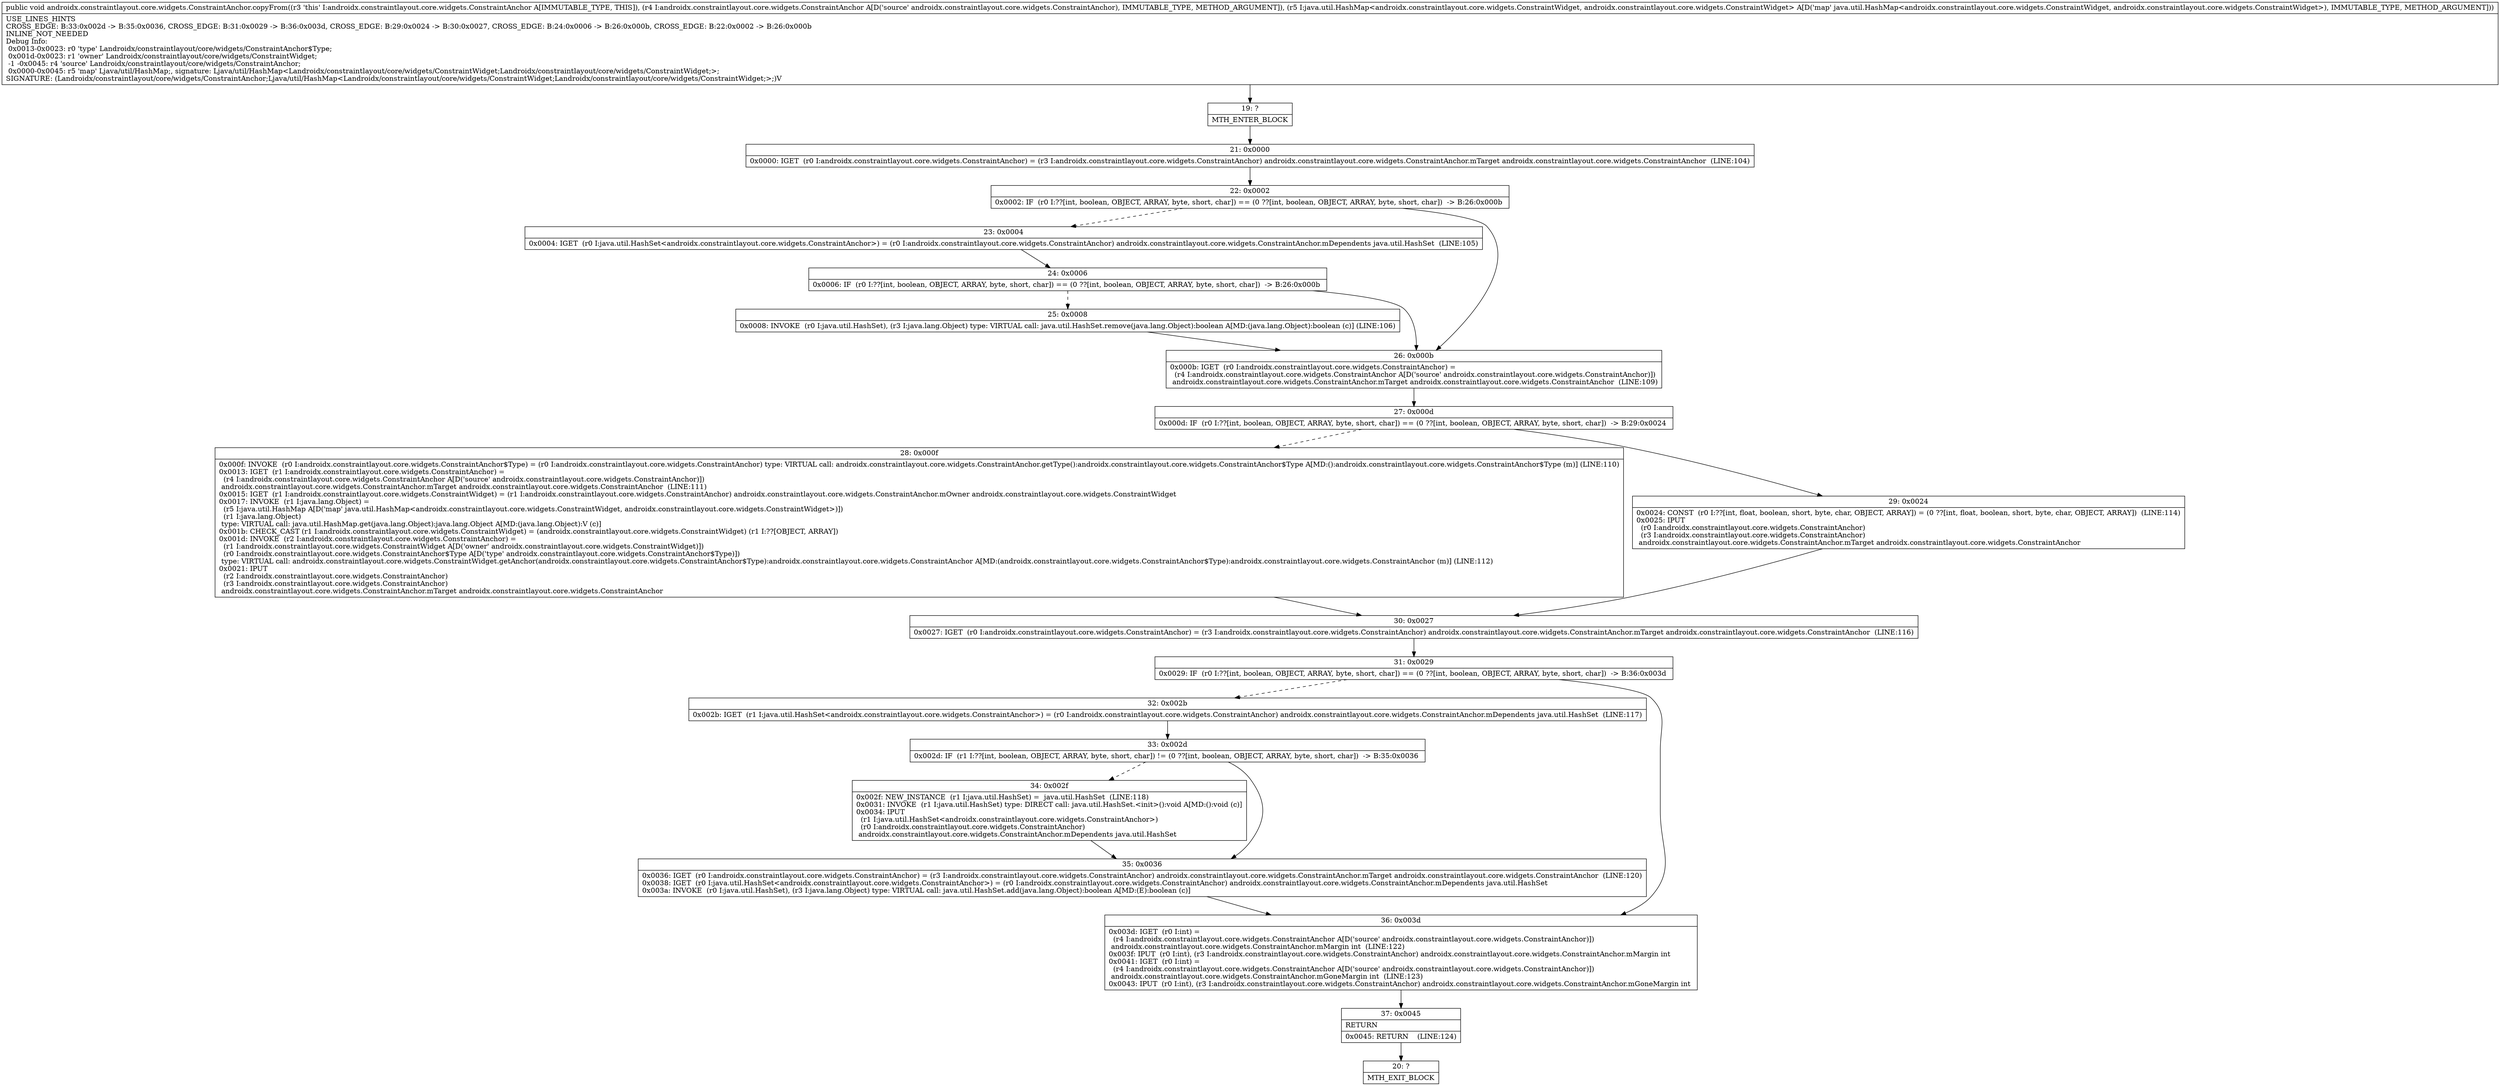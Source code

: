digraph "CFG forandroidx.constraintlayout.core.widgets.ConstraintAnchor.copyFrom(Landroidx\/constraintlayout\/core\/widgets\/ConstraintAnchor;Ljava\/util\/HashMap;)V" {
Node_19 [shape=record,label="{19\:\ ?|MTH_ENTER_BLOCK\l}"];
Node_21 [shape=record,label="{21\:\ 0x0000|0x0000: IGET  (r0 I:androidx.constraintlayout.core.widgets.ConstraintAnchor) = (r3 I:androidx.constraintlayout.core.widgets.ConstraintAnchor) androidx.constraintlayout.core.widgets.ConstraintAnchor.mTarget androidx.constraintlayout.core.widgets.ConstraintAnchor  (LINE:104)\l}"];
Node_22 [shape=record,label="{22\:\ 0x0002|0x0002: IF  (r0 I:??[int, boolean, OBJECT, ARRAY, byte, short, char]) == (0 ??[int, boolean, OBJECT, ARRAY, byte, short, char])  \-\> B:26:0x000b \l}"];
Node_23 [shape=record,label="{23\:\ 0x0004|0x0004: IGET  (r0 I:java.util.HashSet\<androidx.constraintlayout.core.widgets.ConstraintAnchor\>) = (r0 I:androidx.constraintlayout.core.widgets.ConstraintAnchor) androidx.constraintlayout.core.widgets.ConstraintAnchor.mDependents java.util.HashSet  (LINE:105)\l}"];
Node_24 [shape=record,label="{24\:\ 0x0006|0x0006: IF  (r0 I:??[int, boolean, OBJECT, ARRAY, byte, short, char]) == (0 ??[int, boolean, OBJECT, ARRAY, byte, short, char])  \-\> B:26:0x000b \l}"];
Node_25 [shape=record,label="{25\:\ 0x0008|0x0008: INVOKE  (r0 I:java.util.HashSet), (r3 I:java.lang.Object) type: VIRTUAL call: java.util.HashSet.remove(java.lang.Object):boolean A[MD:(java.lang.Object):boolean (c)] (LINE:106)\l}"];
Node_26 [shape=record,label="{26\:\ 0x000b|0x000b: IGET  (r0 I:androidx.constraintlayout.core.widgets.ConstraintAnchor) = \l  (r4 I:androidx.constraintlayout.core.widgets.ConstraintAnchor A[D('source' androidx.constraintlayout.core.widgets.ConstraintAnchor)])\l androidx.constraintlayout.core.widgets.ConstraintAnchor.mTarget androidx.constraintlayout.core.widgets.ConstraintAnchor  (LINE:109)\l}"];
Node_27 [shape=record,label="{27\:\ 0x000d|0x000d: IF  (r0 I:??[int, boolean, OBJECT, ARRAY, byte, short, char]) == (0 ??[int, boolean, OBJECT, ARRAY, byte, short, char])  \-\> B:29:0x0024 \l}"];
Node_28 [shape=record,label="{28\:\ 0x000f|0x000f: INVOKE  (r0 I:androidx.constraintlayout.core.widgets.ConstraintAnchor$Type) = (r0 I:androidx.constraintlayout.core.widgets.ConstraintAnchor) type: VIRTUAL call: androidx.constraintlayout.core.widgets.ConstraintAnchor.getType():androidx.constraintlayout.core.widgets.ConstraintAnchor$Type A[MD:():androidx.constraintlayout.core.widgets.ConstraintAnchor$Type (m)] (LINE:110)\l0x0013: IGET  (r1 I:androidx.constraintlayout.core.widgets.ConstraintAnchor) = \l  (r4 I:androidx.constraintlayout.core.widgets.ConstraintAnchor A[D('source' androidx.constraintlayout.core.widgets.ConstraintAnchor)])\l androidx.constraintlayout.core.widgets.ConstraintAnchor.mTarget androidx.constraintlayout.core.widgets.ConstraintAnchor  (LINE:111)\l0x0015: IGET  (r1 I:androidx.constraintlayout.core.widgets.ConstraintWidget) = (r1 I:androidx.constraintlayout.core.widgets.ConstraintAnchor) androidx.constraintlayout.core.widgets.ConstraintAnchor.mOwner androidx.constraintlayout.core.widgets.ConstraintWidget \l0x0017: INVOKE  (r1 I:java.lang.Object) = \l  (r5 I:java.util.HashMap A[D('map' java.util.HashMap\<androidx.constraintlayout.core.widgets.ConstraintWidget, androidx.constraintlayout.core.widgets.ConstraintWidget\>)])\l  (r1 I:java.lang.Object)\l type: VIRTUAL call: java.util.HashMap.get(java.lang.Object):java.lang.Object A[MD:(java.lang.Object):V (c)]\l0x001b: CHECK_CAST (r1 I:androidx.constraintlayout.core.widgets.ConstraintWidget) = (androidx.constraintlayout.core.widgets.ConstraintWidget) (r1 I:??[OBJECT, ARRAY]) \l0x001d: INVOKE  (r2 I:androidx.constraintlayout.core.widgets.ConstraintAnchor) = \l  (r1 I:androidx.constraintlayout.core.widgets.ConstraintWidget A[D('owner' androidx.constraintlayout.core.widgets.ConstraintWidget)])\l  (r0 I:androidx.constraintlayout.core.widgets.ConstraintAnchor$Type A[D('type' androidx.constraintlayout.core.widgets.ConstraintAnchor$Type)])\l type: VIRTUAL call: androidx.constraintlayout.core.widgets.ConstraintWidget.getAnchor(androidx.constraintlayout.core.widgets.ConstraintAnchor$Type):androidx.constraintlayout.core.widgets.ConstraintAnchor A[MD:(androidx.constraintlayout.core.widgets.ConstraintAnchor$Type):androidx.constraintlayout.core.widgets.ConstraintAnchor (m)] (LINE:112)\l0x0021: IPUT  \l  (r2 I:androidx.constraintlayout.core.widgets.ConstraintAnchor)\l  (r3 I:androidx.constraintlayout.core.widgets.ConstraintAnchor)\l androidx.constraintlayout.core.widgets.ConstraintAnchor.mTarget androidx.constraintlayout.core.widgets.ConstraintAnchor \l}"];
Node_30 [shape=record,label="{30\:\ 0x0027|0x0027: IGET  (r0 I:androidx.constraintlayout.core.widgets.ConstraintAnchor) = (r3 I:androidx.constraintlayout.core.widgets.ConstraintAnchor) androidx.constraintlayout.core.widgets.ConstraintAnchor.mTarget androidx.constraintlayout.core.widgets.ConstraintAnchor  (LINE:116)\l}"];
Node_31 [shape=record,label="{31\:\ 0x0029|0x0029: IF  (r0 I:??[int, boolean, OBJECT, ARRAY, byte, short, char]) == (0 ??[int, boolean, OBJECT, ARRAY, byte, short, char])  \-\> B:36:0x003d \l}"];
Node_32 [shape=record,label="{32\:\ 0x002b|0x002b: IGET  (r1 I:java.util.HashSet\<androidx.constraintlayout.core.widgets.ConstraintAnchor\>) = (r0 I:androidx.constraintlayout.core.widgets.ConstraintAnchor) androidx.constraintlayout.core.widgets.ConstraintAnchor.mDependents java.util.HashSet  (LINE:117)\l}"];
Node_33 [shape=record,label="{33\:\ 0x002d|0x002d: IF  (r1 I:??[int, boolean, OBJECT, ARRAY, byte, short, char]) != (0 ??[int, boolean, OBJECT, ARRAY, byte, short, char])  \-\> B:35:0x0036 \l}"];
Node_34 [shape=record,label="{34\:\ 0x002f|0x002f: NEW_INSTANCE  (r1 I:java.util.HashSet) =  java.util.HashSet  (LINE:118)\l0x0031: INVOKE  (r1 I:java.util.HashSet) type: DIRECT call: java.util.HashSet.\<init\>():void A[MD:():void (c)]\l0x0034: IPUT  \l  (r1 I:java.util.HashSet\<androidx.constraintlayout.core.widgets.ConstraintAnchor\>)\l  (r0 I:androidx.constraintlayout.core.widgets.ConstraintAnchor)\l androidx.constraintlayout.core.widgets.ConstraintAnchor.mDependents java.util.HashSet \l}"];
Node_35 [shape=record,label="{35\:\ 0x0036|0x0036: IGET  (r0 I:androidx.constraintlayout.core.widgets.ConstraintAnchor) = (r3 I:androidx.constraintlayout.core.widgets.ConstraintAnchor) androidx.constraintlayout.core.widgets.ConstraintAnchor.mTarget androidx.constraintlayout.core.widgets.ConstraintAnchor  (LINE:120)\l0x0038: IGET  (r0 I:java.util.HashSet\<androidx.constraintlayout.core.widgets.ConstraintAnchor\>) = (r0 I:androidx.constraintlayout.core.widgets.ConstraintAnchor) androidx.constraintlayout.core.widgets.ConstraintAnchor.mDependents java.util.HashSet \l0x003a: INVOKE  (r0 I:java.util.HashSet), (r3 I:java.lang.Object) type: VIRTUAL call: java.util.HashSet.add(java.lang.Object):boolean A[MD:(E):boolean (c)]\l}"];
Node_36 [shape=record,label="{36\:\ 0x003d|0x003d: IGET  (r0 I:int) = \l  (r4 I:androidx.constraintlayout.core.widgets.ConstraintAnchor A[D('source' androidx.constraintlayout.core.widgets.ConstraintAnchor)])\l androidx.constraintlayout.core.widgets.ConstraintAnchor.mMargin int  (LINE:122)\l0x003f: IPUT  (r0 I:int), (r3 I:androidx.constraintlayout.core.widgets.ConstraintAnchor) androidx.constraintlayout.core.widgets.ConstraintAnchor.mMargin int \l0x0041: IGET  (r0 I:int) = \l  (r4 I:androidx.constraintlayout.core.widgets.ConstraintAnchor A[D('source' androidx.constraintlayout.core.widgets.ConstraintAnchor)])\l androidx.constraintlayout.core.widgets.ConstraintAnchor.mGoneMargin int  (LINE:123)\l0x0043: IPUT  (r0 I:int), (r3 I:androidx.constraintlayout.core.widgets.ConstraintAnchor) androidx.constraintlayout.core.widgets.ConstraintAnchor.mGoneMargin int \l}"];
Node_37 [shape=record,label="{37\:\ 0x0045|RETURN\l|0x0045: RETURN    (LINE:124)\l}"];
Node_20 [shape=record,label="{20\:\ ?|MTH_EXIT_BLOCK\l}"];
Node_29 [shape=record,label="{29\:\ 0x0024|0x0024: CONST  (r0 I:??[int, float, boolean, short, byte, char, OBJECT, ARRAY]) = (0 ??[int, float, boolean, short, byte, char, OBJECT, ARRAY])  (LINE:114)\l0x0025: IPUT  \l  (r0 I:androidx.constraintlayout.core.widgets.ConstraintAnchor)\l  (r3 I:androidx.constraintlayout.core.widgets.ConstraintAnchor)\l androidx.constraintlayout.core.widgets.ConstraintAnchor.mTarget androidx.constraintlayout.core.widgets.ConstraintAnchor \l}"];
MethodNode[shape=record,label="{public void androidx.constraintlayout.core.widgets.ConstraintAnchor.copyFrom((r3 'this' I:androidx.constraintlayout.core.widgets.ConstraintAnchor A[IMMUTABLE_TYPE, THIS]), (r4 I:androidx.constraintlayout.core.widgets.ConstraintAnchor A[D('source' androidx.constraintlayout.core.widgets.ConstraintAnchor), IMMUTABLE_TYPE, METHOD_ARGUMENT]), (r5 I:java.util.HashMap\<androidx.constraintlayout.core.widgets.ConstraintWidget, androidx.constraintlayout.core.widgets.ConstraintWidget\> A[D('map' java.util.HashMap\<androidx.constraintlayout.core.widgets.ConstraintWidget, androidx.constraintlayout.core.widgets.ConstraintWidget\>), IMMUTABLE_TYPE, METHOD_ARGUMENT]))  | USE_LINES_HINTS\lCROSS_EDGE: B:33:0x002d \-\> B:35:0x0036, CROSS_EDGE: B:31:0x0029 \-\> B:36:0x003d, CROSS_EDGE: B:29:0x0024 \-\> B:30:0x0027, CROSS_EDGE: B:24:0x0006 \-\> B:26:0x000b, CROSS_EDGE: B:22:0x0002 \-\> B:26:0x000b\lINLINE_NOT_NEEDED\lDebug Info:\l  0x0013\-0x0023: r0 'type' Landroidx\/constraintlayout\/core\/widgets\/ConstraintAnchor$Type;\l  0x001d\-0x0023: r1 'owner' Landroidx\/constraintlayout\/core\/widgets\/ConstraintWidget;\l  \-1 \-0x0045: r4 'source' Landroidx\/constraintlayout\/core\/widgets\/ConstraintAnchor;\l  0x0000\-0x0045: r5 'map' Ljava\/util\/HashMap;, signature: Ljava\/util\/HashMap\<Landroidx\/constraintlayout\/core\/widgets\/ConstraintWidget;Landroidx\/constraintlayout\/core\/widgets\/ConstraintWidget;\>;\lSIGNATURE: (Landroidx\/constraintlayout\/core\/widgets\/ConstraintAnchor;Ljava\/util\/HashMap\<Landroidx\/constraintlayout\/core\/widgets\/ConstraintWidget;Landroidx\/constraintlayout\/core\/widgets\/ConstraintWidget;\>;)V\l}"];
MethodNode -> Node_19;Node_19 -> Node_21;
Node_21 -> Node_22;
Node_22 -> Node_23[style=dashed];
Node_22 -> Node_26;
Node_23 -> Node_24;
Node_24 -> Node_25[style=dashed];
Node_24 -> Node_26;
Node_25 -> Node_26;
Node_26 -> Node_27;
Node_27 -> Node_28[style=dashed];
Node_27 -> Node_29;
Node_28 -> Node_30;
Node_30 -> Node_31;
Node_31 -> Node_32[style=dashed];
Node_31 -> Node_36;
Node_32 -> Node_33;
Node_33 -> Node_34[style=dashed];
Node_33 -> Node_35;
Node_34 -> Node_35;
Node_35 -> Node_36;
Node_36 -> Node_37;
Node_37 -> Node_20;
Node_29 -> Node_30;
}

